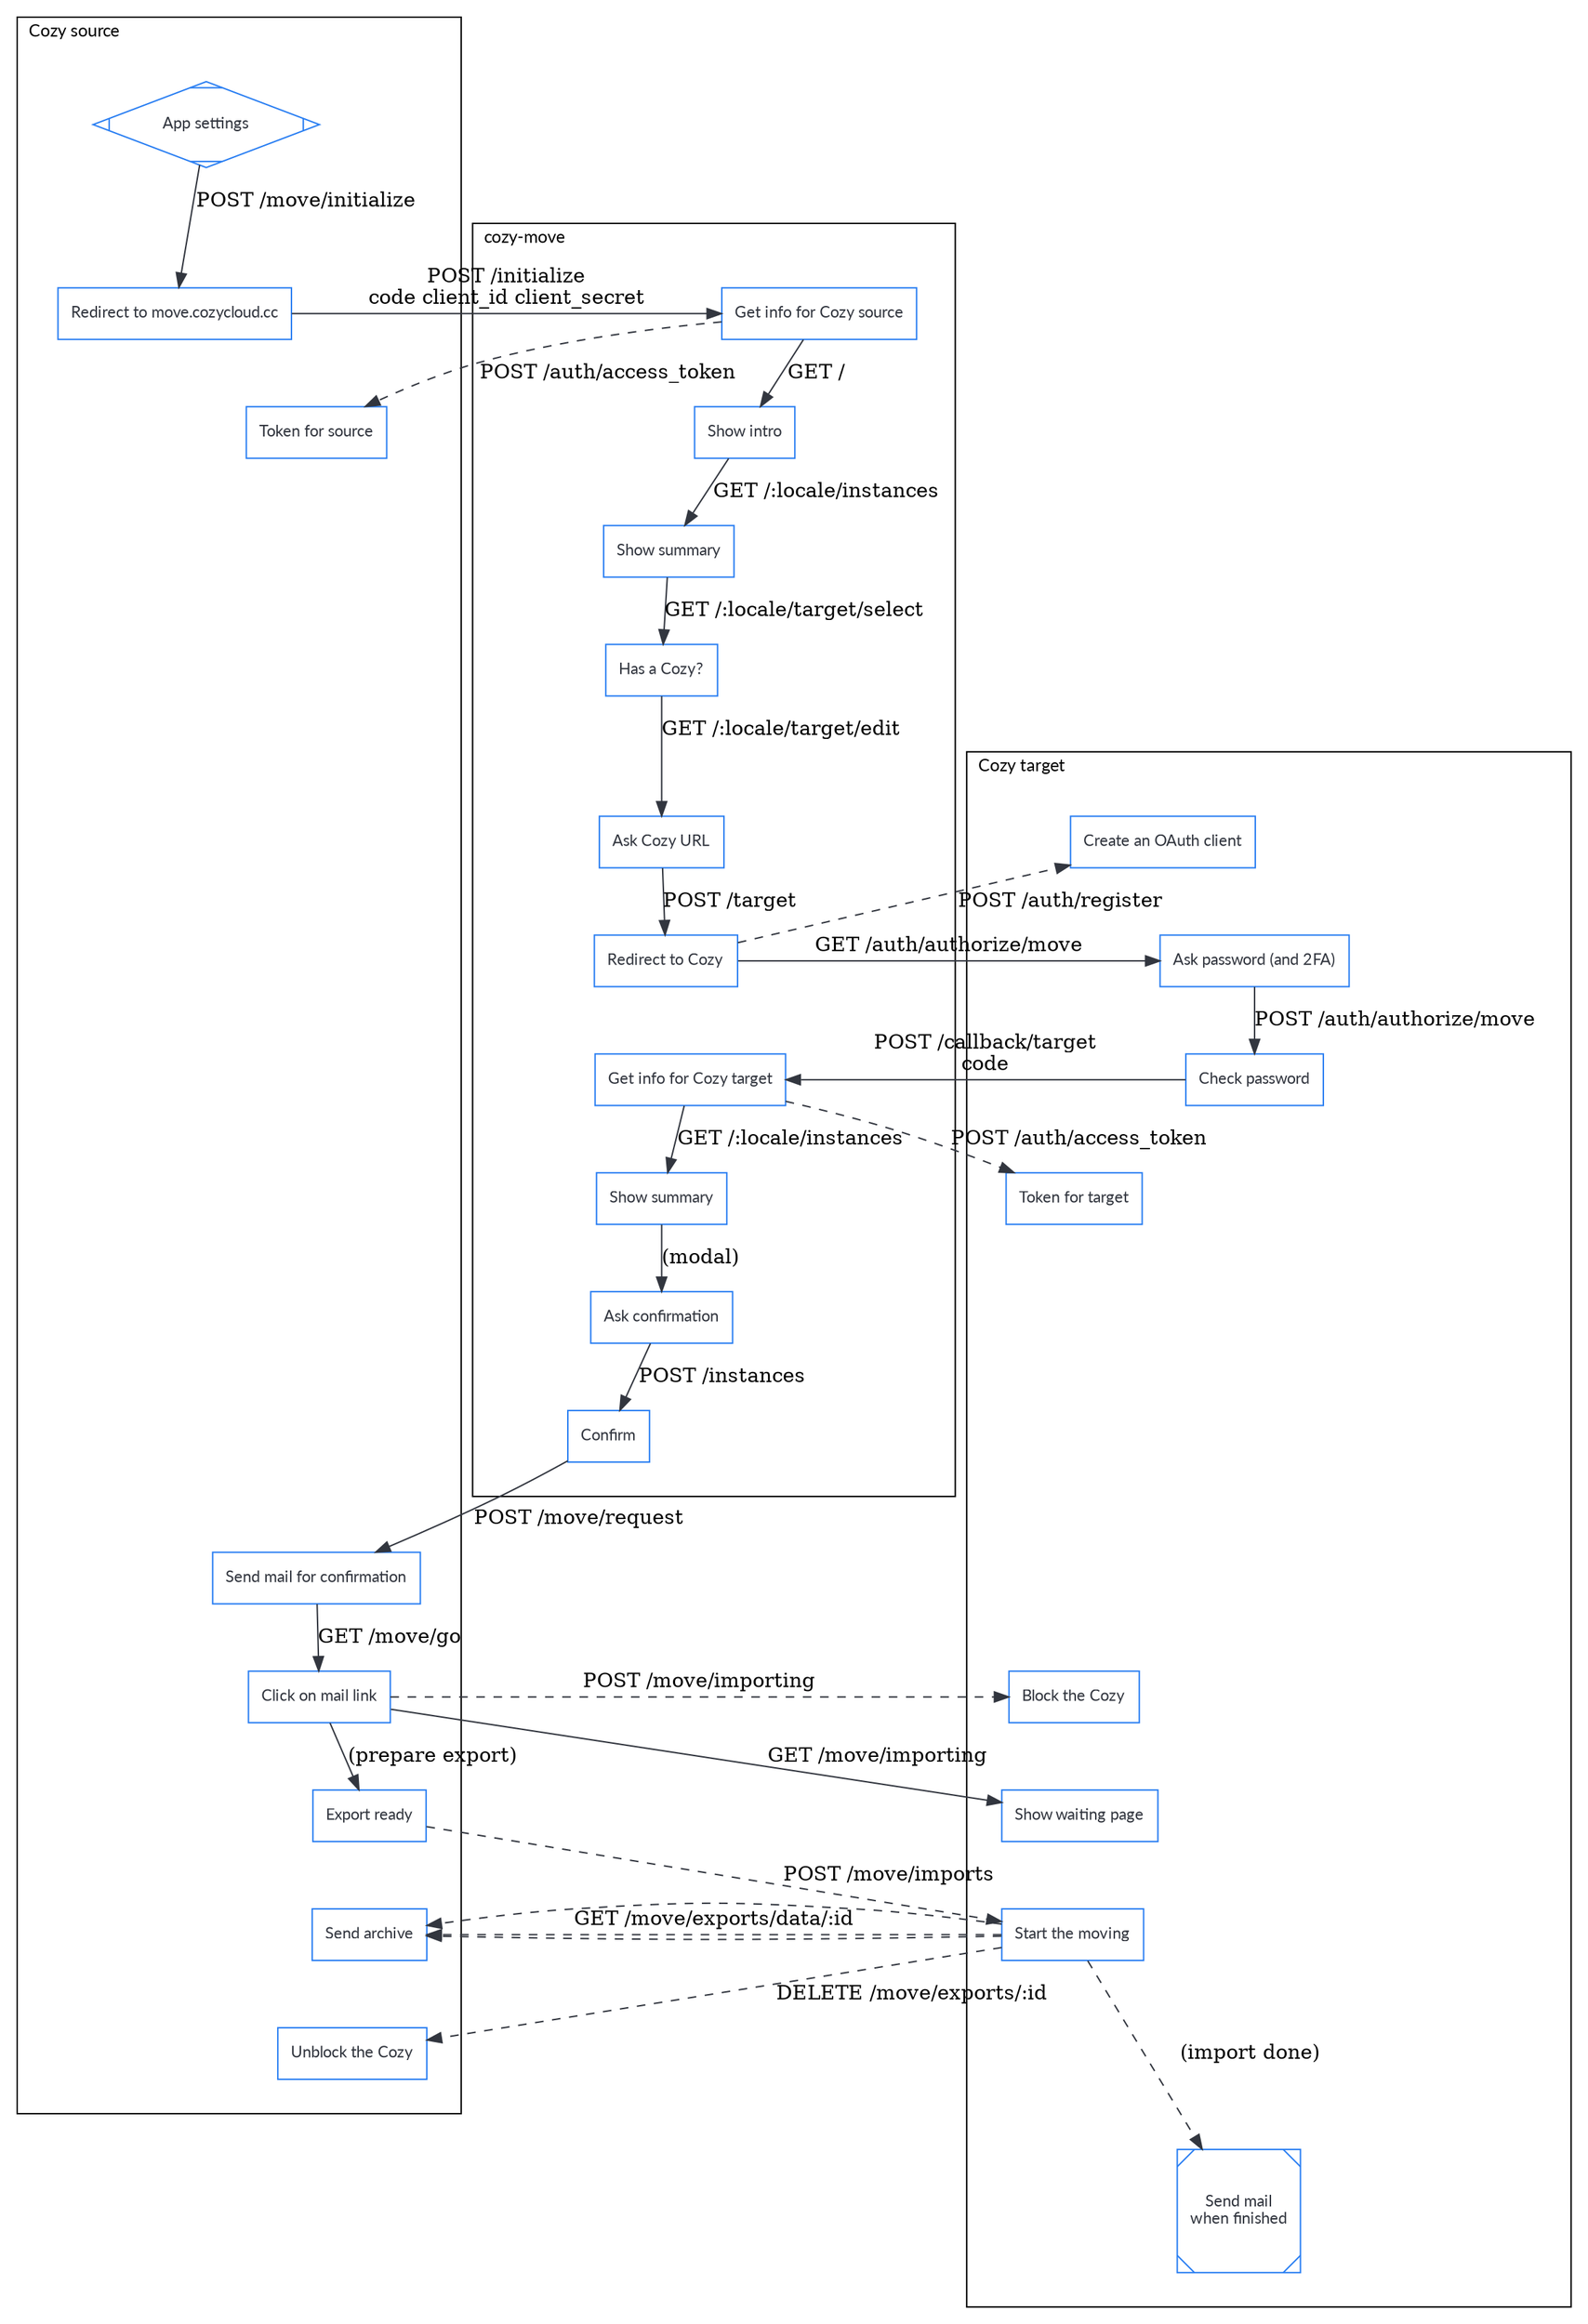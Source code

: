 digraph bitwarden {
	graph [splines=true];
	node [shape="box", fontname="lato", fontsize=11, margin=0.12, color="#297EF2", fontcolor="#32363F"];
	edge [color="#32363F"];
	ranksep=0.45; nodesep=1.5;

	subgraph cluster_source {
		label="Cozy source"; labeljust="l"; fontname="lato"; fontsize=12; margin=24; rankdir=TB;
		s_settings [label="App settings"; shape="Mdiamond"]
		s_start [label="Redirect to move.cozycloud.cc"]
		s_token [label="Token for source"]
		s_confirm [label="Send mail for confirmation"]
		s_mail [label="Click on mail link"]
		s_ready [label="Export ready"]
		s_data [label="Send archive"]
		s_unblock [label="Unblock the Cozy"]
		s_fake_1, s_fake_2, s_fake_3, s_fake_4, s_fake_5, s_fake_6, s_fake_7, s_fake_8 [style="invis"]
	}

	subgraph cluster_move {
		label="cozy-move"; labeljust="l"; fontname="lato"; fontsize=12; margin=24;
		m_source [label="Get info for Cozy source"]
		m_intro [label="Show intro"]
		m_index_1 [label="Show summary"]
		m_select [label="Has a Cozy?"]
		m_edit [label="Ask Cozy URL"]
		m_post [label="Redirect to Cozy"]
		m_target [label="Get info for Cozy target"]
		m_index_2 [label="Show summary"]
		m_warning [label="Ask confirmation"]
		m_confirm [label="Confirm"]
	}

	subgraph cluster_target {
		label="Cozy target"; labeljust="l"; fontname="lato"; fontsize=12; margin=24;
		t_register [label="Create an OAuth client"]
		t_export [label="Ask password (and 2FA)"]
		t_export_2 [label="Check password"]
		t_token [label="Token for target"]
		t_block [label="Block the Cozy"]
		t_run [label="Start the moving"]
		t_wait [label="Show waiting page"]
		t_done [label="Send mail\nwhen finished"; shape="Msquare"]
		t_fake_1, t_fake_2, t_fake_3, t_fake_4 [style="invis"]
	}

	// User
	s_settings -> s_start [label="POST /move/initialize"]
	s_start -> m_source [label="POST /initialize\ncode client_id client_secret"]
	m_source -> m_intro [label="GET /"]
	m_intro -> m_index_1 [label="GET /:locale/instances"]
	m_index_1 -> m_select [label="GET /:locale/target/select"]
	m_select -> m_edit [label="GET /:locale/target/edit"]
	m_edit -> m_post [label="POST /target"]
	m_post -> t_export [label="GET /auth/authorize/move"]
	t_export -> t_export_2 [label="POST /auth/authorize/move"]
	t_export_2 -> m_target [label="POST /callback/target\ncode"]
	m_target -> m_index_2 [label="GET /:locale/instances"]
	m_index_2 -> m_warning [label="(modal)"]
	m_warning -> m_confirm [label="POST /instances"]
	m_confirm -> s_confirm [label="POST /move/request"]
	s_confirm -> s_mail [label="GET /move/go"]
	s_mail -> t_wait [label="GET /move/importing"]

	// Server to server
	m_source -> s_token [label="POST /auth/access_token"; style="dashed"]
	m_post -> t_register [label="POST /auth/register"; style="dashed"]
	m_target -> t_token [label="POST /auth/access_token"; style="dashed"]
	s_mail -> t_block [label="POST /move/importing"; style="dashed"]
	s_mail -> s_ready [label="(prepare export)"]
	s_ready -> t_run [label="POST /move/imports"; style="dashed"]
	t_run -> s_data [label="GET /move/exports/data/:id"; style="dashed"]
	t_run -> s_data [style="dashed"]
	t_run -> s_data [style="dashed"]
	t_run -> s_unblock [label="DELETE /move/exports/:id"; style="dashed"]
	t_run -> t_done [label="(import done)"; style="dashed"]

	// Hidden, just to preserve order between nodes inside clusters
	s_start -> s_token [style="invis"]
	s_token -> s_fake_1 -> s_fake_2 -> s_fake_3 -> s_fake_4 -> s_fake_5 -> s_fake_6 -> s_fake_7 -> s_fake_8 -> s_confirm [style="invis"]
	m_post -> m_target [style="invis"]
	t_register -> t_export [style="invis"]
	t_export_2 -> t_token [style="invis"]
	t_token -> t_fake_1 -> t_fake_2 -> t_fake_3 -> t_block [style="invis"]
	t_block -> t_wait -> t_run -> t_fake_4 -> t_done [style="invis"]
	s_ready -> s_data -> s_unblock [style="invis"]
}

